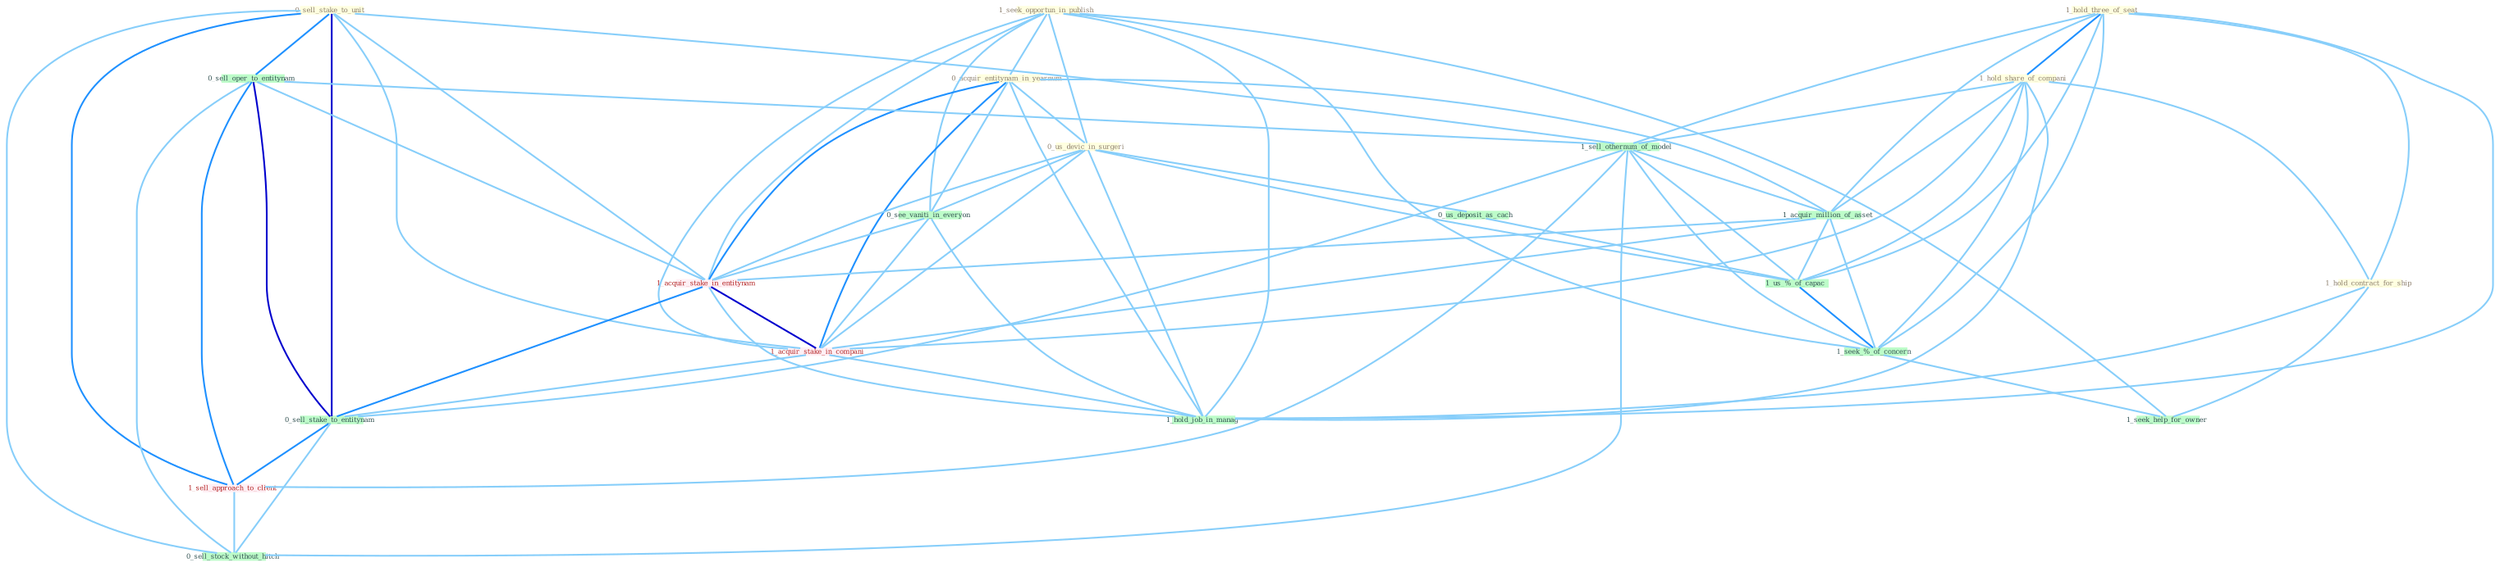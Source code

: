 Graph G{ 
    node
    [shape=polygon,style=filled,width=.5,height=.06,color="#BDFCC9",fixedsize=true,fontsize=4,
    fontcolor="#2f4f4f"];
    {node
    [color="#ffffe0", fontcolor="#8b7d6b"] "0_sell_stake_to_unit " "1_seek_opportun_in_publish " "1_hold_three_of_seat " "1_hold_share_of_compani " "0_acquir_entitynam_in_yearnum " "0_us_devic_in_surgeri " "1_hold_contract_for_ship "}
{node [color="#fff0f5", fontcolor="#b22222"] "1_acquir_stake_in_entitynam " "1_acquir_stake_in_compani " "1_sell_approach_to_client "}
edge [color="#B0E2FF"];

	"0_sell_stake_to_unit " -- "0_sell_oper_to_entitynam " [w="2", color="#1e90ff" , len=0.8];
	"0_sell_stake_to_unit " -- "1_sell_othernum_of_model " [w="1", color="#87cefa" ];
	"0_sell_stake_to_unit " -- "1_acquir_stake_in_entitynam " [w="1", color="#87cefa" ];
	"0_sell_stake_to_unit " -- "1_acquir_stake_in_compani " [w="1", color="#87cefa" ];
	"0_sell_stake_to_unit " -- "0_sell_stake_to_entitynam " [w="3", color="#0000cd" , len=0.6];
	"0_sell_stake_to_unit " -- "1_sell_approach_to_client " [w="2", color="#1e90ff" , len=0.8];
	"0_sell_stake_to_unit " -- "0_sell_stock_without_hitch " [w="1", color="#87cefa" ];
	"1_seek_opportun_in_publish " -- "0_acquir_entitynam_in_yearnum " [w="1", color="#87cefa" ];
	"1_seek_opportun_in_publish " -- "0_us_devic_in_surgeri " [w="1", color="#87cefa" ];
	"1_seek_opportun_in_publish " -- "0_see_vaniti_in_everyon " [w="1", color="#87cefa" ];
	"1_seek_opportun_in_publish " -- "1_acquir_stake_in_entitynam " [w="1", color="#87cefa" ];
	"1_seek_opportun_in_publish " -- "1_acquir_stake_in_compani " [w="1", color="#87cefa" ];
	"1_seek_opportun_in_publish " -- "1_hold_job_in_manag " [w="1", color="#87cefa" ];
	"1_seek_opportun_in_publish " -- "1_seek_%_of_concern " [w="1", color="#87cefa" ];
	"1_seek_opportun_in_publish " -- "1_seek_help_for_owner " [w="1", color="#87cefa" ];
	"1_hold_three_of_seat " -- "1_hold_share_of_compani " [w="2", color="#1e90ff" , len=0.8];
	"1_hold_three_of_seat " -- "1_hold_contract_for_ship " [w="1", color="#87cefa" ];
	"1_hold_three_of_seat " -- "1_sell_othernum_of_model " [w="1", color="#87cefa" ];
	"1_hold_three_of_seat " -- "1_acquir_million_of_asset " [w="1", color="#87cefa" ];
	"1_hold_three_of_seat " -- "1_us_%_of_capac " [w="1", color="#87cefa" ];
	"1_hold_three_of_seat " -- "1_hold_job_in_manag " [w="1", color="#87cefa" ];
	"1_hold_three_of_seat " -- "1_seek_%_of_concern " [w="1", color="#87cefa" ];
	"1_hold_share_of_compani " -- "1_hold_contract_for_ship " [w="1", color="#87cefa" ];
	"1_hold_share_of_compani " -- "1_sell_othernum_of_model " [w="1", color="#87cefa" ];
	"1_hold_share_of_compani " -- "1_acquir_million_of_asset " [w="1", color="#87cefa" ];
	"1_hold_share_of_compani " -- "1_acquir_stake_in_compani " [w="1", color="#87cefa" ];
	"1_hold_share_of_compani " -- "1_us_%_of_capac " [w="1", color="#87cefa" ];
	"1_hold_share_of_compani " -- "1_hold_job_in_manag " [w="1", color="#87cefa" ];
	"1_hold_share_of_compani " -- "1_seek_%_of_concern " [w="1", color="#87cefa" ];
	"0_acquir_entitynam_in_yearnum " -- "0_us_devic_in_surgeri " [w="1", color="#87cefa" ];
	"0_acquir_entitynam_in_yearnum " -- "0_see_vaniti_in_everyon " [w="1", color="#87cefa" ];
	"0_acquir_entitynam_in_yearnum " -- "1_acquir_million_of_asset " [w="1", color="#87cefa" ];
	"0_acquir_entitynam_in_yearnum " -- "1_acquir_stake_in_entitynam " [w="2", color="#1e90ff" , len=0.8];
	"0_acquir_entitynam_in_yearnum " -- "1_acquir_stake_in_compani " [w="2", color="#1e90ff" , len=0.8];
	"0_acquir_entitynam_in_yearnum " -- "1_hold_job_in_manag " [w="1", color="#87cefa" ];
	"0_us_devic_in_surgeri " -- "0_see_vaniti_in_everyon " [w="1", color="#87cefa" ];
	"0_us_devic_in_surgeri " -- "0_us_deposit_as_cach " [w="1", color="#87cefa" ];
	"0_us_devic_in_surgeri " -- "1_acquir_stake_in_entitynam " [w="1", color="#87cefa" ];
	"0_us_devic_in_surgeri " -- "1_acquir_stake_in_compani " [w="1", color="#87cefa" ];
	"0_us_devic_in_surgeri " -- "1_us_%_of_capac " [w="1", color="#87cefa" ];
	"0_us_devic_in_surgeri " -- "1_hold_job_in_manag " [w="1", color="#87cefa" ];
	"1_hold_contract_for_ship " -- "1_hold_job_in_manag " [w="1", color="#87cefa" ];
	"1_hold_contract_for_ship " -- "1_seek_help_for_owner " [w="1", color="#87cefa" ];
	"0_sell_oper_to_entitynam " -- "1_sell_othernum_of_model " [w="1", color="#87cefa" ];
	"0_sell_oper_to_entitynam " -- "1_acquir_stake_in_entitynam " [w="1", color="#87cefa" ];
	"0_sell_oper_to_entitynam " -- "0_sell_stake_to_entitynam " [w="3", color="#0000cd" , len=0.6];
	"0_sell_oper_to_entitynam " -- "1_sell_approach_to_client " [w="2", color="#1e90ff" , len=0.8];
	"0_sell_oper_to_entitynam " -- "0_sell_stock_without_hitch " [w="1", color="#87cefa" ];
	"1_sell_othernum_of_model " -- "1_acquir_million_of_asset " [w="1", color="#87cefa" ];
	"1_sell_othernum_of_model " -- "0_sell_stake_to_entitynam " [w="1", color="#87cefa" ];
	"1_sell_othernum_of_model " -- "1_us_%_of_capac " [w="1", color="#87cefa" ];
	"1_sell_othernum_of_model " -- "1_sell_approach_to_client " [w="1", color="#87cefa" ];
	"1_sell_othernum_of_model " -- "0_sell_stock_without_hitch " [w="1", color="#87cefa" ];
	"1_sell_othernum_of_model " -- "1_seek_%_of_concern " [w="1", color="#87cefa" ];
	"0_see_vaniti_in_everyon " -- "1_acquir_stake_in_entitynam " [w="1", color="#87cefa" ];
	"0_see_vaniti_in_everyon " -- "1_acquir_stake_in_compani " [w="1", color="#87cefa" ];
	"0_see_vaniti_in_everyon " -- "1_hold_job_in_manag " [w="1", color="#87cefa" ];
	"1_acquir_million_of_asset " -- "1_acquir_stake_in_entitynam " [w="1", color="#87cefa" ];
	"1_acquir_million_of_asset " -- "1_acquir_stake_in_compani " [w="1", color="#87cefa" ];
	"1_acquir_million_of_asset " -- "1_us_%_of_capac " [w="1", color="#87cefa" ];
	"1_acquir_million_of_asset " -- "1_seek_%_of_concern " [w="1", color="#87cefa" ];
	"0_us_deposit_as_cach " -- "1_us_%_of_capac " [w="1", color="#87cefa" ];
	"1_acquir_stake_in_entitynam " -- "1_acquir_stake_in_compani " [w="3", color="#0000cd" , len=0.6];
	"1_acquir_stake_in_entitynam " -- "0_sell_stake_to_entitynam " [w="2", color="#1e90ff" , len=0.8];
	"1_acquir_stake_in_entitynam " -- "1_hold_job_in_manag " [w="1", color="#87cefa" ];
	"1_acquir_stake_in_compani " -- "0_sell_stake_to_entitynam " [w="1", color="#87cefa" ];
	"1_acquir_stake_in_compani " -- "1_hold_job_in_manag " [w="1", color="#87cefa" ];
	"0_sell_stake_to_entitynam " -- "1_sell_approach_to_client " [w="2", color="#1e90ff" , len=0.8];
	"0_sell_stake_to_entitynam " -- "0_sell_stock_without_hitch " [w="1", color="#87cefa" ];
	"1_us_%_of_capac " -- "1_seek_%_of_concern " [w="2", color="#1e90ff" , len=0.8];
	"1_sell_approach_to_client " -- "0_sell_stock_without_hitch " [w="1", color="#87cefa" ];
	"1_seek_%_of_concern " -- "1_seek_help_for_owner " [w="1", color="#87cefa" ];
}